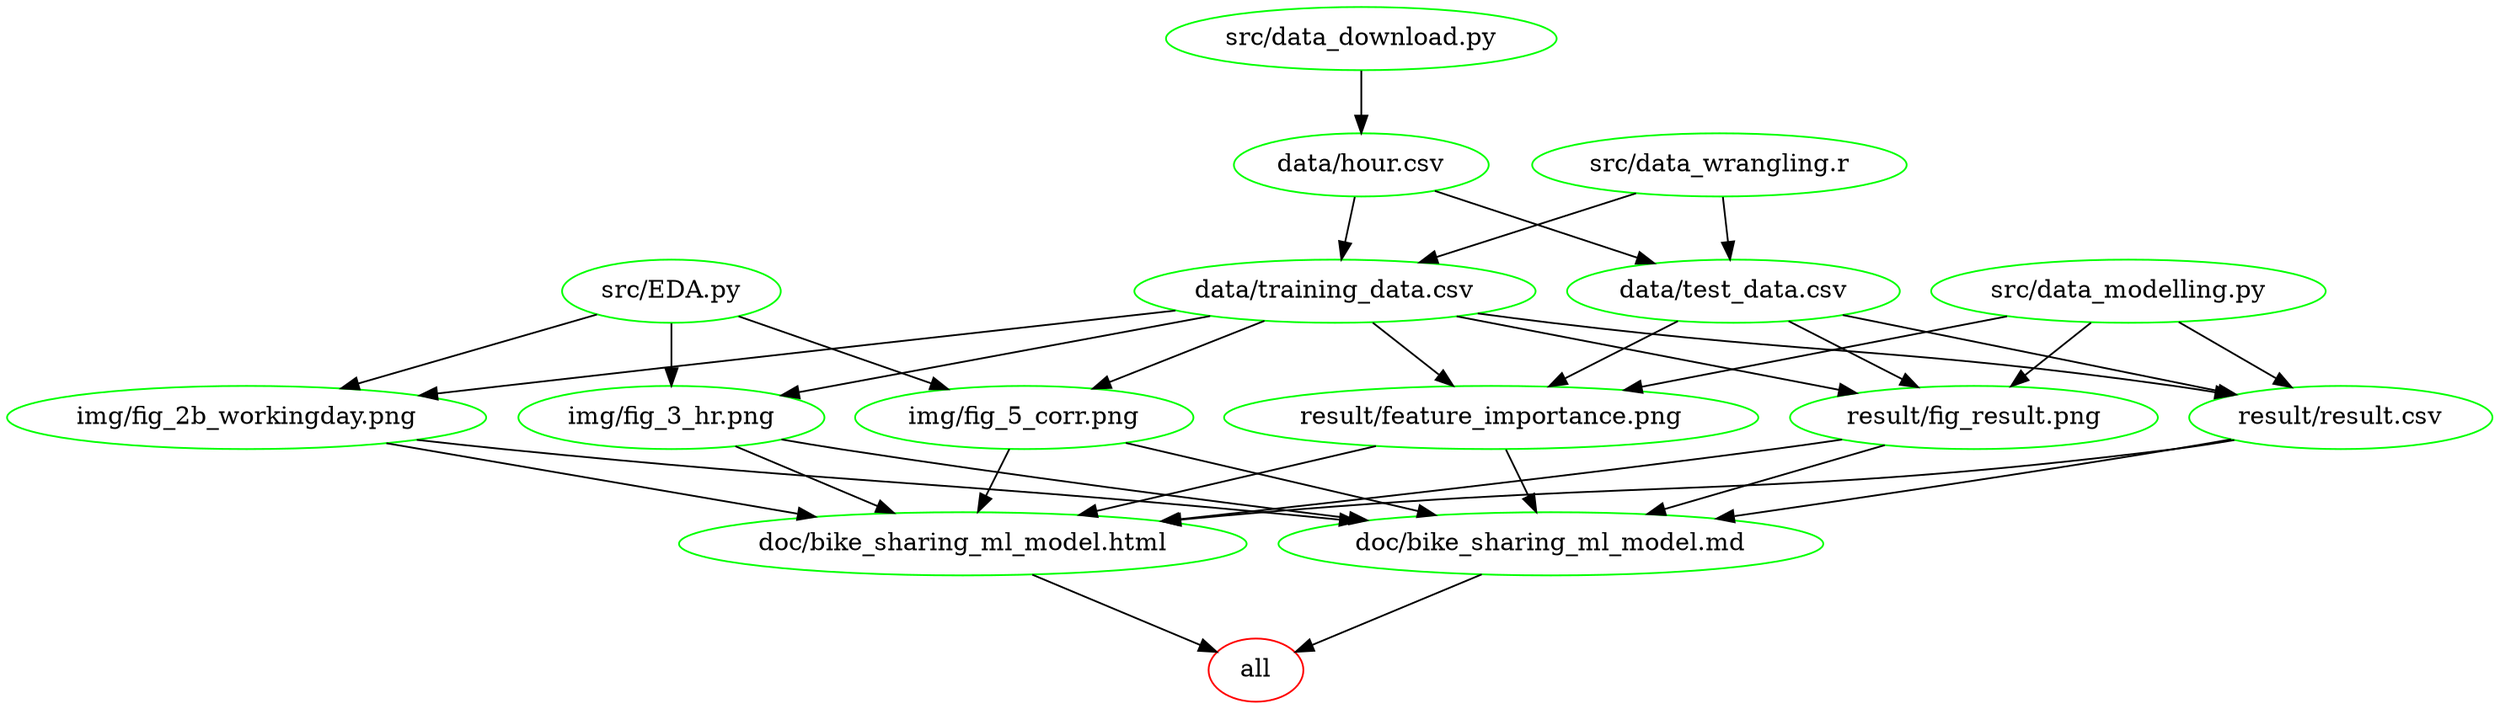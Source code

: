 digraph G {
n2[label="all", color="red"];
n6[label="data/hour.csv", color="green"];
n13[label="data/test_data.csv", color="green"];
n5[label="data/training_data.csv", color="green"];
n17[label="doc/bike_sharing_ml_model.html", color="green"];
n3[label="doc/bike_sharing_ml_model.md", color="green"];
n4[label="img/fig_2b_workingday.png", color="green"];
n10[label="img/fig_3_hr.png", color="green"];
n11[label="img/fig_5_corr.png", color="green"];
n12[label="result/feature_importance.png", color="green"];
n15[label="result/fig_result.png", color="green"];
n16[label="result/result.csv", color="green"];
n9[label="src/EDA.py", color="green"];
n7[label="src/data_download.py", color="green"];
n14[label="src/data_modelling.py", color="green"];
n8[label="src/data_wrangling.r", color="green"];
n17 -> n2 ; 
n3 -> n2 ; 
n7 -> n6 ; 
n6 -> n13 ; 
n8 -> n13 ; 
n6 -> n5 ; 
n8 -> n5 ; 
n4 -> n17 ; 
n10 -> n17 ; 
n11 -> n17 ; 
n12 -> n17 ; 
n15 -> n17 ; 
n16 -> n17 ; 
n4 -> n3 ; 
n10 -> n3 ; 
n11 -> n3 ; 
n12 -> n3 ; 
n15 -> n3 ; 
n16 -> n3 ; 
n5 -> n4 ; 
n9 -> n4 ; 
n5 -> n10 ; 
n9 -> n10 ; 
n5 -> n11 ; 
n9 -> n11 ; 
n13 -> n12 ; 
n5 -> n12 ; 
n14 -> n12 ; 
n13 -> n15 ; 
n5 -> n15 ; 
n14 -> n15 ; 
n13 -> n16 ; 
n5 -> n16 ; 
n14 -> n16 ; 
}

